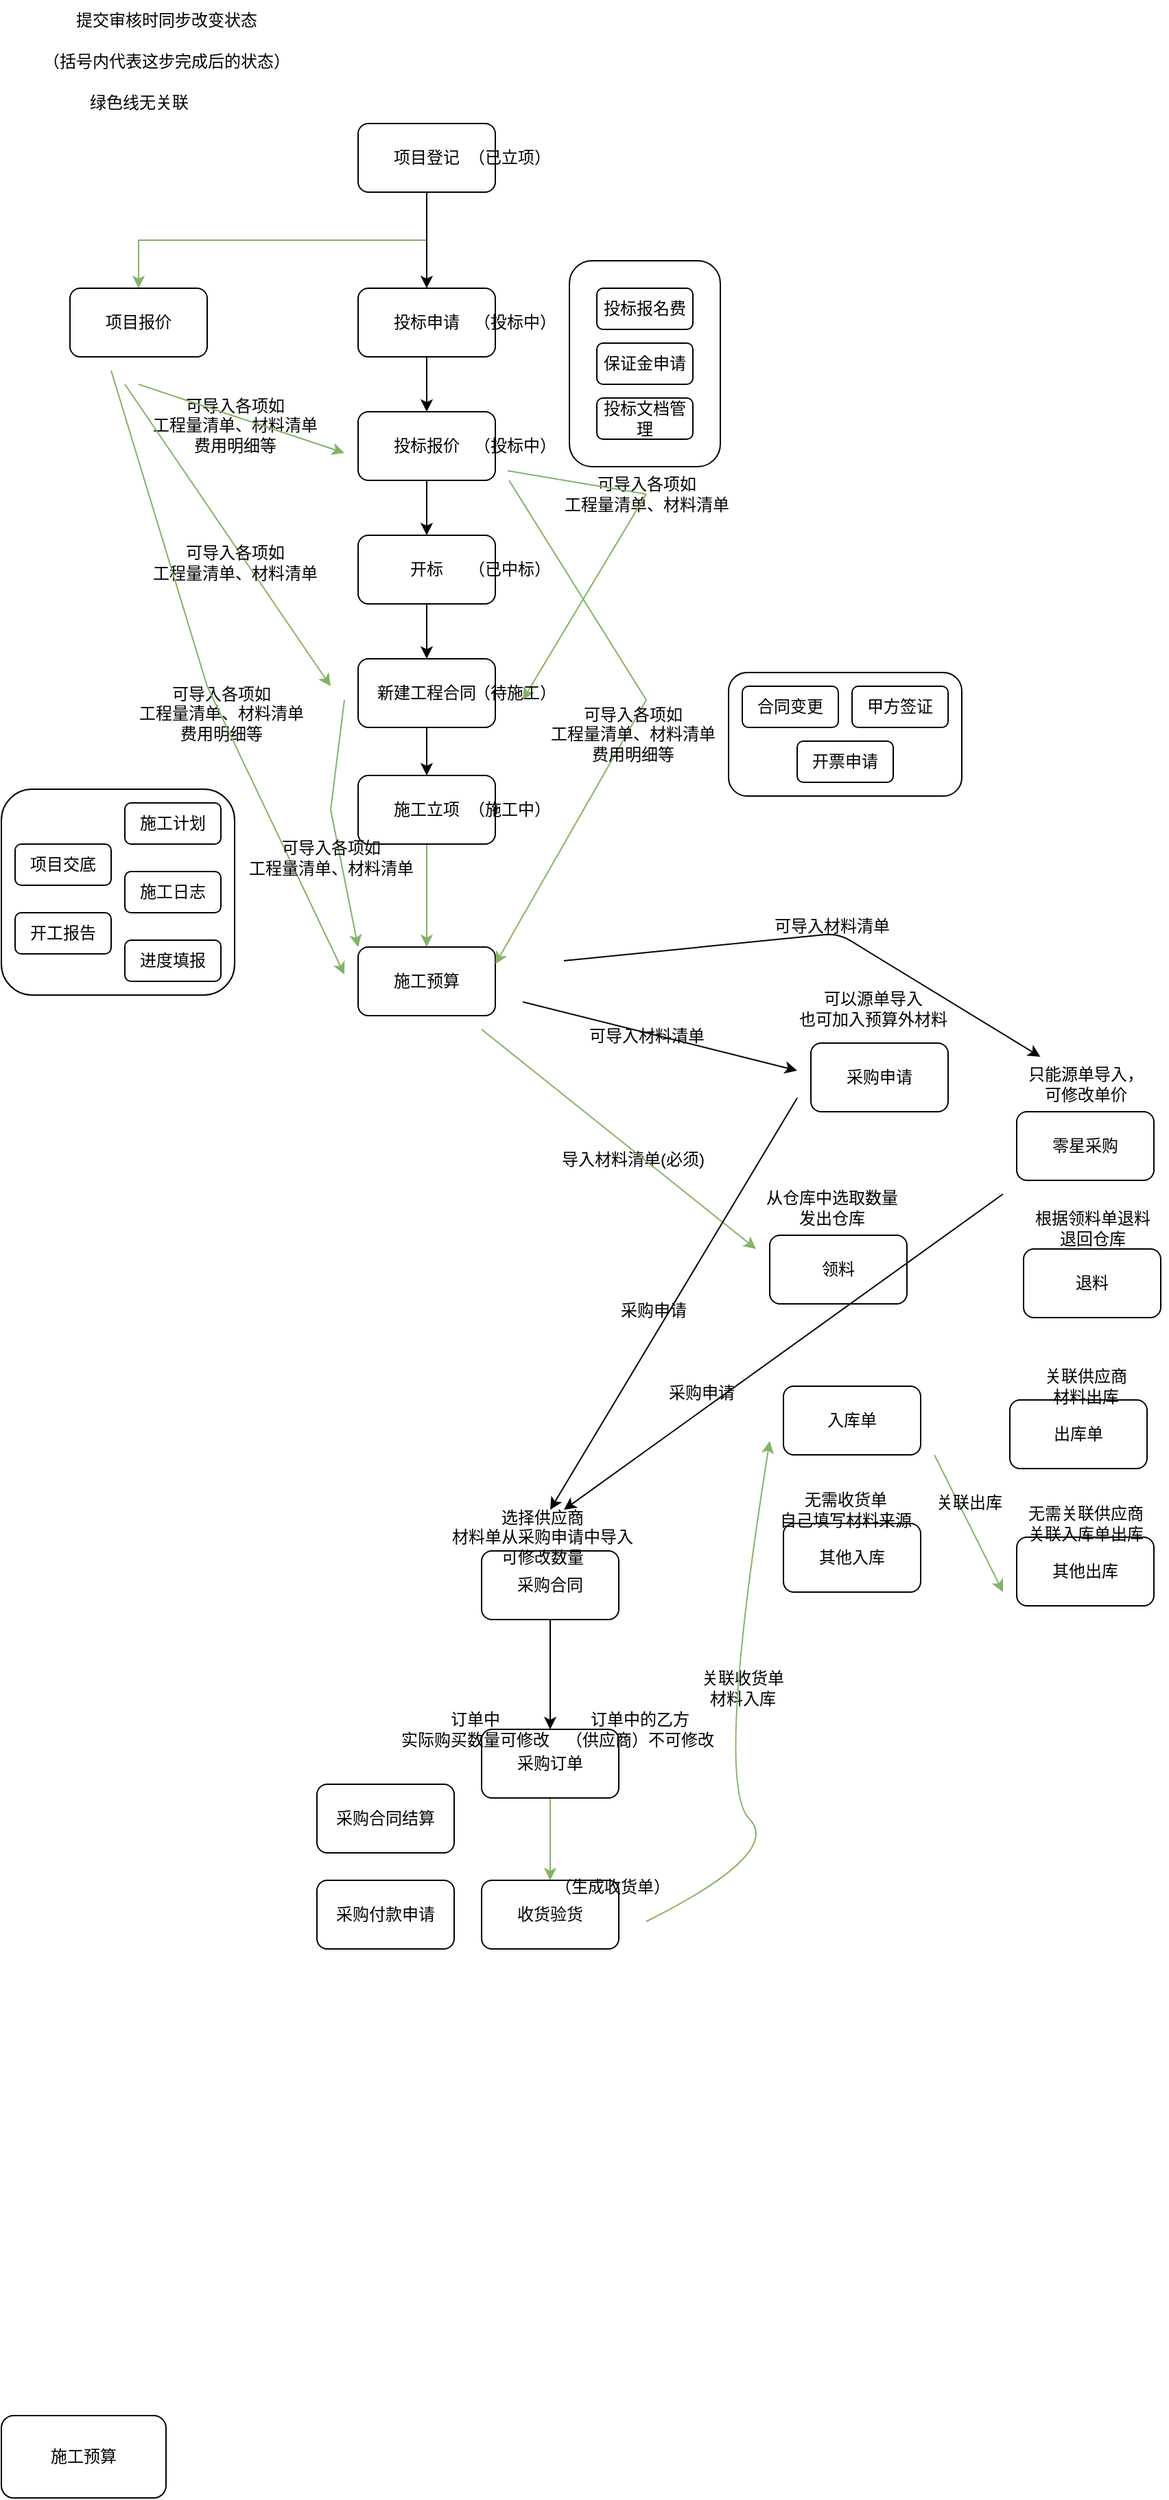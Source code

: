 <mxfile version="21.0.10" type="github">
  <diagram name="第 1 页" id="5OFcyrJHKZd2bGtqm-t-">
    <mxGraphModel dx="1436" dy="874" grid="1" gridSize="10" guides="1" tooltips="1" connect="1" arrows="1" fold="1" page="0" pageScale="1" pageWidth="2339" pageHeight="3300" background="none" math="0" shadow="0">
      <root>
        <mxCell id="0" />
        <mxCell id="1" parent="0" />
        <mxCell id="ODfmBPSqimNJBz5jPGI0-3" style="edgeStyle=orthogonalEdgeStyle;rounded=0;orthogonalLoop=1;jettySize=auto;html=1;exitX=0.5;exitY=1;exitDx=0;exitDy=0;fillColor=#d5e8d4;strokeColor=#82b366;" parent="1" source="ODfmBPSqimNJBz5jPGI0-1" target="ODfmBPSqimNJBz5jPGI0-2" edge="1">
          <mxGeometry relative="1" as="geometry" />
        </mxCell>
        <mxCell id="ODfmBPSqimNJBz5jPGI0-6" style="edgeStyle=orthogonalEdgeStyle;rounded=0;orthogonalLoop=1;jettySize=auto;html=1;" parent="1" source="ODfmBPSqimNJBz5jPGI0-1" target="ODfmBPSqimNJBz5jPGI0-5" edge="1">
          <mxGeometry relative="1" as="geometry" />
        </mxCell>
        <mxCell id="ODfmBPSqimNJBz5jPGI0-1" value="项目登记" style="rounded=1;whiteSpace=wrap;html=1;" parent="1" vertex="1">
          <mxGeometry x="260" y="110" width="100" height="50" as="geometry" />
        </mxCell>
        <mxCell id="ODfmBPSqimNJBz5jPGI0-2" value="项目报价" style="rounded=1;whiteSpace=wrap;html=1;" parent="1" vertex="1">
          <mxGeometry x="50" y="230" width="100" height="50" as="geometry" />
        </mxCell>
        <mxCell id="ODfmBPSqimNJBz5jPGI0-10" style="edgeStyle=orthogonalEdgeStyle;rounded=0;orthogonalLoop=1;jettySize=auto;html=1;entryX=0.5;entryY=0;entryDx=0;entryDy=0;" parent="1" source="ODfmBPSqimNJBz5jPGI0-5" target="ODfmBPSqimNJBz5jPGI0-7" edge="1">
          <mxGeometry relative="1" as="geometry" />
        </mxCell>
        <mxCell id="ODfmBPSqimNJBz5jPGI0-5" value="投标申请" style="rounded=1;whiteSpace=wrap;html=1;" parent="1" vertex="1">
          <mxGeometry x="260" y="230" width="100" height="50" as="geometry" />
        </mxCell>
        <mxCell id="ODfmBPSqimNJBz5jPGI0-12" style="edgeStyle=orthogonalEdgeStyle;rounded=0;orthogonalLoop=1;jettySize=auto;html=1;exitX=0.5;exitY=1;exitDx=0;exitDy=0;entryX=0.5;entryY=0;entryDx=0;entryDy=0;" parent="1" source="ODfmBPSqimNJBz5jPGI0-7" target="ODfmBPSqimNJBz5jPGI0-11" edge="1">
          <mxGeometry relative="1" as="geometry" />
        </mxCell>
        <mxCell id="ODfmBPSqimNJBz5jPGI0-7" value="投标报价" style="rounded=1;whiteSpace=wrap;html=1;" parent="1" vertex="1">
          <mxGeometry x="260" y="320" width="100" height="50" as="geometry" />
        </mxCell>
        <mxCell id="ODfmBPSqimNJBz5jPGI0-9" value="可导入各项如&lt;br&gt;工程量清单、材料清单&lt;br&gt;费用明细等" style="text;html=1;align=center;verticalAlign=middle;resizable=0;points=[];autosize=1;strokeColor=none;fillColor=none;" parent="1" vertex="1">
          <mxGeometry x="100" y="300" width="140" height="60" as="geometry" />
        </mxCell>
        <mxCell id="ODfmBPSqimNJBz5jPGI0-29" style="edgeStyle=orthogonalEdgeStyle;rounded=0;orthogonalLoop=1;jettySize=auto;html=1;exitX=0.5;exitY=1;exitDx=0;exitDy=0;" parent="1" source="ODfmBPSqimNJBz5jPGI0-11" target="ODfmBPSqimNJBz5jPGI0-22" edge="1">
          <mxGeometry relative="1" as="geometry" />
        </mxCell>
        <mxCell id="ODfmBPSqimNJBz5jPGI0-11" value="开标" style="rounded=1;whiteSpace=wrap;html=1;" parent="1" vertex="1">
          <mxGeometry x="260" y="410" width="100" height="50" as="geometry" />
        </mxCell>
        <mxCell id="ODfmBPSqimNJBz5jPGI0-13" value="（已立项）" style="text;html=1;align=center;verticalAlign=middle;resizable=0;points=[];autosize=1;strokeColor=none;fillColor=none;" parent="1" vertex="1">
          <mxGeometry x="330" y="120" width="80" height="30" as="geometry" />
        </mxCell>
        <mxCell id="ODfmBPSqimNJBz5jPGI0-15" value="（投标中）" style="text;html=1;align=center;verticalAlign=middle;resizable=0;points=[];autosize=1;strokeColor=none;fillColor=none;" parent="1" vertex="1">
          <mxGeometry x="334" y="240" width="80" height="30" as="geometry" />
        </mxCell>
        <mxCell id="ODfmBPSqimNJBz5jPGI0-16" value="（投标中）" style="text;html=1;align=center;verticalAlign=middle;resizable=0;points=[];autosize=1;strokeColor=none;fillColor=none;" parent="1" vertex="1">
          <mxGeometry x="334" y="330" width="80" height="30" as="geometry" />
        </mxCell>
        <mxCell id="ODfmBPSqimNJBz5jPGI0-17" value="提交审核时同步改变状态" style="text;html=1;align=center;verticalAlign=middle;resizable=0;points=[];autosize=1;strokeColor=none;fillColor=none;" parent="1" vertex="1">
          <mxGeometry x="40" y="20" width="160" height="30" as="geometry" />
        </mxCell>
        <mxCell id="ODfmBPSqimNJBz5jPGI0-18" value="" style="endArrow=classic;html=1;rounded=0;fillColor=#d5e8d4;strokeColor=#82b366;" parent="1" edge="1">
          <mxGeometry width="50" height="50" relative="1" as="geometry">
            <mxPoint x="100" y="300" as="sourcePoint" />
            <mxPoint x="250" y="350" as="targetPoint" />
          </mxGeometry>
        </mxCell>
        <mxCell id="ODfmBPSqimNJBz5jPGI0-19" value="（已中标）" style="text;html=1;align=center;verticalAlign=middle;resizable=0;points=[];autosize=1;strokeColor=none;fillColor=none;" parent="1" vertex="1">
          <mxGeometry x="330" y="420" width="80" height="30" as="geometry" />
        </mxCell>
        <mxCell id="ODfmBPSqimNJBz5jPGI0-20" value="（括号内代表这步完成后的状态）" style="text;html=1;align=center;verticalAlign=middle;resizable=0;points=[];autosize=1;strokeColor=none;fillColor=none;" parent="1" vertex="1">
          <mxGeometry x="20" y="50" width="200" height="30" as="geometry" />
        </mxCell>
        <mxCell id="ODfmBPSqimNJBz5jPGI0-21" value="绿色线无关联" style="text;html=1;align=center;verticalAlign=middle;resizable=0;points=[];autosize=1;strokeColor=none;fillColor=none;" parent="1" vertex="1">
          <mxGeometry x="50" y="80" width="100" height="30" as="geometry" />
        </mxCell>
        <mxCell id="ODfmBPSqimNJBz5jPGI0-35" style="edgeStyle=orthogonalEdgeStyle;rounded=0;orthogonalLoop=1;jettySize=auto;html=1;exitX=0.5;exitY=1;exitDx=0;exitDy=0;entryX=0.5;entryY=0;entryDx=0;entryDy=0;" parent="1" source="ODfmBPSqimNJBz5jPGI0-22" target="ODfmBPSqimNJBz5jPGI0-34" edge="1">
          <mxGeometry relative="1" as="geometry" />
        </mxCell>
        <mxCell id="ODfmBPSqimNJBz5jPGI0-22" value="新建工程合同" style="rounded=1;whiteSpace=wrap;html=1;" parent="1" vertex="1">
          <mxGeometry x="260" y="500" width="100" height="50" as="geometry" />
        </mxCell>
        <mxCell id="ODfmBPSqimNJBz5jPGI0-23" value="" style="endArrow=classic;html=1;rounded=0;fillColor=#d5e8d4;strokeColor=#82b366;" parent="1" edge="1">
          <mxGeometry width="50" height="50" relative="1" as="geometry">
            <mxPoint x="90" y="300" as="sourcePoint" />
            <mxPoint x="240" y="520" as="targetPoint" />
          </mxGeometry>
        </mxCell>
        <mxCell id="ODfmBPSqimNJBz5jPGI0-27" value="可导入各项如&lt;br&gt;工程量清单、材料清单" style="text;html=1;align=center;verticalAlign=middle;resizable=0;points=[];autosize=1;strokeColor=none;fillColor=none;" parent="1" vertex="1">
          <mxGeometry x="400" y="360" width="140" height="40" as="geometry" />
        </mxCell>
        <mxCell id="ODfmBPSqimNJBz5jPGI0-28" value="" style="endArrow=classic;html=1;rounded=0;fillColor=#d5e8d4;strokeColor=#82b366;" parent="1" edge="1">
          <mxGeometry width="50" height="50" relative="1" as="geometry">
            <mxPoint x="470" y="380" as="sourcePoint" />
            <mxPoint x="380" y="530" as="targetPoint" />
          </mxGeometry>
        </mxCell>
        <mxCell id="ODfmBPSqimNJBz5jPGI0-30" value="可导入各项如&lt;br&gt;工程量清单、材料清单" style="text;html=1;align=center;verticalAlign=middle;resizable=0;points=[];autosize=1;strokeColor=none;fillColor=none;" parent="1" vertex="1">
          <mxGeometry x="100" y="410" width="140" height="40" as="geometry" />
        </mxCell>
        <mxCell id="ODfmBPSqimNJBz5jPGI0-31" value="" style="endArrow=none;html=1;rounded=0;exitX=0.438;exitY=1.1;exitDx=0;exitDy=0;exitPerimeter=0;fillColor=#d5e8d4;strokeColor=#82b366;" parent="1" source="ODfmBPSqimNJBz5jPGI0-16" edge="1">
          <mxGeometry width="50" height="50" relative="1" as="geometry">
            <mxPoint x="390" y="500" as="sourcePoint" />
            <mxPoint x="470" y="380" as="targetPoint" />
          </mxGeometry>
        </mxCell>
        <mxCell id="ODfmBPSqimNJBz5jPGI0-33" value="（待施工）" style="text;html=1;align=center;verticalAlign=middle;resizable=0;points=[];autosize=1;strokeColor=none;fillColor=none;" parent="1" vertex="1">
          <mxGeometry x="334" y="510" width="80" height="30" as="geometry" />
        </mxCell>
        <mxCell id="ODfmBPSqimNJBz5jPGI0-49" style="edgeStyle=orthogonalEdgeStyle;rounded=0;orthogonalLoop=1;jettySize=auto;html=1;entryX=0.5;entryY=0;entryDx=0;entryDy=0;fillColor=#d5e8d4;strokeColor=#82b366;" parent="1" source="ODfmBPSqimNJBz5jPGI0-34" target="ODfmBPSqimNJBz5jPGI0-47" edge="1">
          <mxGeometry relative="1" as="geometry" />
        </mxCell>
        <mxCell id="ODfmBPSqimNJBz5jPGI0-34" value="施工立项" style="rounded=1;whiteSpace=wrap;html=1;" parent="1" vertex="1">
          <mxGeometry x="260" y="585" width="100" height="50" as="geometry" />
        </mxCell>
        <mxCell id="ODfmBPSqimNJBz5jPGI0-36" value="（施工中）" style="text;html=1;align=center;verticalAlign=middle;resizable=0;points=[];autosize=1;strokeColor=none;fillColor=none;" parent="1" vertex="1">
          <mxGeometry x="330" y="595" width="80" height="30" as="geometry" />
        </mxCell>
        <mxCell id="ODfmBPSqimNJBz5jPGI0-43" value="采购申请" style="rounded=1;whiteSpace=wrap;html=1;" parent="1" vertex="1">
          <mxGeometry x="590" y="780" width="100" height="50" as="geometry" />
        </mxCell>
        <mxCell id="ODfmBPSqimNJBz5jPGI0-47" value="施工预算" style="rounded=1;whiteSpace=wrap;html=1;" parent="1" vertex="1">
          <mxGeometry x="260" y="710" width="100" height="50" as="geometry" />
        </mxCell>
        <mxCell id="ODfmBPSqimNJBz5jPGI0-50" value="可导入各项如&lt;br&gt;工程量清单、材料清单&lt;br&gt;费用明细等" style="text;html=1;align=center;verticalAlign=middle;resizable=0;points=[];autosize=1;strokeColor=none;fillColor=none;" parent="1" vertex="1">
          <mxGeometry x="90" y="510" width="140" height="60" as="geometry" />
        </mxCell>
        <mxCell id="ODfmBPSqimNJBz5jPGI0-51" value="" style="endArrow=classic;html=1;rounded=0;fillColor=#d5e8d4;strokeColor=#82b366;" parent="1" edge="1">
          <mxGeometry width="50" height="50" relative="1" as="geometry">
            <mxPoint x="80" y="290" as="sourcePoint" />
            <mxPoint x="250" y="730" as="targetPoint" />
            <Array as="points">
              <mxPoint x="150" y="520" />
            </Array>
          </mxGeometry>
        </mxCell>
        <mxCell id="ODfmBPSqimNJBz5jPGI0-52" value="" style="endArrow=classic;html=1;rounded=0;fillColor=#d5e8d4;strokeColor=#82b366;entryX=1;entryY=0.25;entryDx=0;entryDy=0;" parent="1" target="ODfmBPSqimNJBz5jPGI0-47" edge="1">
          <mxGeometry width="50" height="50" relative="1" as="geometry">
            <mxPoint x="370" y="370" as="sourcePoint" />
            <mxPoint x="370" y="700" as="targetPoint" />
            <Array as="points">
              <mxPoint x="470" y="530" />
            </Array>
          </mxGeometry>
        </mxCell>
        <mxCell id="ODfmBPSqimNJBz5jPGI0-53" value="可导入各项如&lt;br&gt;工程量清单、材料清单&lt;br&gt;费用明细等" style="text;html=1;align=center;verticalAlign=middle;resizable=0;points=[];autosize=1;strokeColor=none;fillColor=none;" parent="1" vertex="1">
          <mxGeometry x="390" y="525" width="140" height="60" as="geometry" />
        </mxCell>
        <mxCell id="ODfmBPSqimNJBz5jPGI0-58" value="" style="endArrow=none;html=1;rounded=0;fillColor=#d5e8d4;strokeColor=#82b366;exitX=0;exitY=0;exitDx=0;exitDy=0;endFill=0;startArrow=classic;startFill=1;" parent="1" source="ODfmBPSqimNJBz5jPGI0-47" edge="1">
          <mxGeometry width="50" height="50" relative="1" as="geometry">
            <mxPoint x="250" y="670" as="sourcePoint" />
            <mxPoint x="250" y="530" as="targetPoint" />
            <Array as="points">
              <mxPoint x="240" y="610" />
            </Array>
          </mxGeometry>
        </mxCell>
        <mxCell id="ODfmBPSqimNJBz5jPGI0-59" value="可导入各项如&lt;br&gt;工程量清单、材料清单" style="text;html=1;align=center;verticalAlign=middle;resizable=0;points=[];autosize=1;strokeColor=none;fillColor=none;" parent="1" vertex="1">
          <mxGeometry x="170" y="625" width="140" height="40" as="geometry" />
        </mxCell>
        <mxCell id="ODfmBPSqimNJBz5jPGI0-65" value="" style="endArrow=classic;html=1;rounded=0;" parent="1" edge="1">
          <mxGeometry width="50" height="50" relative="1" as="geometry">
            <mxPoint x="380" y="750" as="sourcePoint" />
            <mxPoint x="580" y="800" as="targetPoint" />
          </mxGeometry>
        </mxCell>
        <mxCell id="ODfmBPSqimNJBz5jPGI0-66" value="可导入材料清单&lt;br&gt;" style="text;html=1;align=center;verticalAlign=middle;resizable=0;points=[];autosize=1;strokeColor=none;fillColor=none;" parent="1" vertex="1">
          <mxGeometry x="415" y="760" width="110" height="30" as="geometry" />
        </mxCell>
        <mxCell id="ODfmBPSqimNJBz5jPGI0-70" value="零星采购" style="rounded=1;whiteSpace=wrap;html=1;" parent="1" vertex="1">
          <mxGeometry x="740" y="830" width="100" height="50" as="geometry" />
        </mxCell>
        <mxCell id="ODfmBPSqimNJBz5jPGI0-73" value="" style="rounded=1;whiteSpace=wrap;html=1;" parent="1" vertex="1">
          <mxGeometry y="595" width="170" height="150" as="geometry" />
        </mxCell>
        <mxCell id="ODfmBPSqimNJBz5jPGI0-74" value="项目交底" style="rounded=1;whiteSpace=wrap;html=1;" parent="1" vertex="1">
          <mxGeometry x="10" y="635" width="70" height="30" as="geometry" />
        </mxCell>
        <mxCell id="ODfmBPSqimNJBz5jPGI0-75" value="开工报告" style="rounded=1;whiteSpace=wrap;html=1;" parent="1" vertex="1">
          <mxGeometry x="10" y="685" width="70" height="30" as="geometry" />
        </mxCell>
        <mxCell id="ODfmBPSqimNJBz5jPGI0-76" value="施工计划" style="rounded=1;whiteSpace=wrap;html=1;" parent="1" vertex="1">
          <mxGeometry x="90" y="605" width="70" height="30" as="geometry" />
        </mxCell>
        <mxCell id="ODfmBPSqimNJBz5jPGI0-77" value="施工日志" style="rounded=1;whiteSpace=wrap;html=1;" parent="1" vertex="1">
          <mxGeometry x="90" y="655" width="70" height="30" as="geometry" />
        </mxCell>
        <mxCell id="ODfmBPSqimNJBz5jPGI0-78" value="进度填报" style="rounded=1;whiteSpace=wrap;html=1;" parent="1" vertex="1">
          <mxGeometry x="90" y="705" width="70" height="30" as="geometry" />
        </mxCell>
        <mxCell id="ODfmBPSqimNJBz5jPGI0-79" value="可以源单导入&lt;br&gt;也可加入预算外材料" style="text;html=1;align=center;verticalAlign=middle;resizable=0;points=[];autosize=1;strokeColor=none;fillColor=none;" parent="1" vertex="1">
          <mxGeometry x="570" y="735" width="130" height="40" as="geometry" />
        </mxCell>
        <mxCell id="ODfmBPSqimNJBz5jPGI0-81" value="只能源单导入，&lt;br&gt;可修改单价" style="text;html=1;align=center;verticalAlign=middle;resizable=0;points=[];autosize=1;strokeColor=none;fillColor=none;" parent="1" vertex="1">
          <mxGeometry x="735" y="790" width="110" height="40" as="geometry" />
        </mxCell>
        <mxCell id="ODfmBPSqimNJBz5jPGI0-83" value="领料" style="rounded=1;whiteSpace=wrap;html=1;" parent="1" vertex="1">
          <mxGeometry x="560" y="920" width="100" height="50" as="geometry" />
        </mxCell>
        <mxCell id="ODfmBPSqimNJBz5jPGI0-84" value="退料" style="rounded=1;whiteSpace=wrap;html=1;" parent="1" vertex="1">
          <mxGeometry x="745" y="930" width="100" height="50" as="geometry" />
        </mxCell>
        <mxCell id="ODfmBPSqimNJBz5jPGI0-86" value="导入材料清单(必须)" style="text;html=1;align=center;verticalAlign=middle;resizable=0;points=[];autosize=1;strokeColor=none;fillColor=none;" parent="1" vertex="1">
          <mxGeometry x="395" y="850" width="130" height="30" as="geometry" />
        </mxCell>
        <mxCell id="ODfmBPSqimNJBz5jPGI0-87" value="" style="endArrow=classic;html=1;rounded=0;fillColor=#d5e8d4;strokeColor=#82b366;" parent="1" edge="1">
          <mxGeometry width="50" height="50" relative="1" as="geometry">
            <mxPoint x="350" y="770" as="sourcePoint" />
            <mxPoint x="550" y="930" as="targetPoint" />
          </mxGeometry>
        </mxCell>
        <mxCell id="ODfmBPSqimNJBz5jPGI0-88" value="从仓库中选取数量&lt;br&gt;发出仓库" style="text;html=1;align=center;verticalAlign=middle;resizable=0;points=[];autosize=1;strokeColor=none;fillColor=none;" parent="1" vertex="1">
          <mxGeometry x="545" y="880" width="120" height="40" as="geometry" />
        </mxCell>
        <mxCell id="ODfmBPSqimNJBz5jPGI0-89" value="" style="rounded=1;whiteSpace=wrap;html=1;" parent="1" vertex="1">
          <mxGeometry x="414" y="210" width="110" height="150" as="geometry" />
        </mxCell>
        <mxCell id="ODfmBPSqimNJBz5jPGI0-92" value="投标报名费" style="rounded=1;whiteSpace=wrap;html=1;" parent="1" vertex="1">
          <mxGeometry x="434" y="230" width="70" height="30" as="geometry" />
        </mxCell>
        <mxCell id="ODfmBPSqimNJBz5jPGI0-93" value="保证金申请" style="rounded=1;whiteSpace=wrap;html=1;" parent="1" vertex="1">
          <mxGeometry x="434" y="270" width="70" height="30" as="geometry" />
        </mxCell>
        <mxCell id="ODfmBPSqimNJBz5jPGI0-94" value="投标文档管理" style="rounded=1;whiteSpace=wrap;html=1;" parent="1" vertex="1">
          <mxGeometry x="434" y="310" width="70" height="30" as="geometry" />
        </mxCell>
        <mxCell id="ODfmBPSqimNJBz5jPGI0-99" value="" style="rounded=1;whiteSpace=wrap;html=1;" parent="1" vertex="1">
          <mxGeometry x="530" y="510" width="170" height="90" as="geometry" />
        </mxCell>
        <mxCell id="ODfmBPSqimNJBz5jPGI0-100" value="甲方签证" style="rounded=1;whiteSpace=wrap;html=1;" parent="1" vertex="1">
          <mxGeometry x="620" y="520" width="70" height="30" as="geometry" />
        </mxCell>
        <mxCell id="ODfmBPSqimNJBz5jPGI0-101" value="合同变更" style="rounded=1;whiteSpace=wrap;html=1;" parent="1" vertex="1">
          <mxGeometry x="540" y="520" width="70" height="30" as="geometry" />
        </mxCell>
        <mxCell id="ODfmBPSqimNJBz5jPGI0-105" value="根据领料单退料&lt;br&gt;退回仓库" style="text;html=1;align=center;verticalAlign=middle;resizable=0;points=[];autosize=1;strokeColor=none;fillColor=none;" parent="1" vertex="1">
          <mxGeometry x="740" y="895" width="110" height="40" as="geometry" />
        </mxCell>
        <mxCell id="ODfmBPSqimNJBz5jPGI0-106" value="开票申请" style="rounded=1;whiteSpace=wrap;html=1;" parent="1" vertex="1">
          <mxGeometry x="580" y="560" width="70" height="30" as="geometry" />
        </mxCell>
        <mxCell id="YhHksgYVdr4yMq0VF5Q3-2" value="" style="endArrow=classic;html=1;rounded=1;" edge="1" parent="1" target="ODfmBPSqimNJBz5jPGI0-81">
          <mxGeometry width="50" height="50" relative="1" as="geometry">
            <mxPoint x="410" y="720" as="sourcePoint" />
            <mxPoint x="460" y="670" as="targetPoint" />
            <Array as="points">
              <mxPoint x="610" y="700" />
            </Array>
          </mxGeometry>
        </mxCell>
        <mxCell id="YhHksgYVdr4yMq0VF5Q3-3" value="可导入材料清单&lt;br&gt;" style="text;html=1;align=center;verticalAlign=middle;resizable=0;points=[];autosize=1;strokeColor=none;fillColor=none;" vertex="1" parent="1">
          <mxGeometry x="550" y="680" width="110" height="30" as="geometry" />
        </mxCell>
        <mxCell id="YhHksgYVdr4yMq0VF5Q3-5" value="入库单" style="rounded=1;whiteSpace=wrap;html=1;" vertex="1" parent="1">
          <mxGeometry x="570" y="1030" width="100" height="50" as="geometry" />
        </mxCell>
        <mxCell id="YhHksgYVdr4yMq0VF5Q3-6" value="出库单" style="rounded=1;whiteSpace=wrap;html=1;" vertex="1" parent="1">
          <mxGeometry x="735" y="1040" width="100" height="50" as="geometry" />
        </mxCell>
        <mxCell id="YhHksgYVdr4yMq0VF5Q3-7" value="关联收货单&lt;br&gt;材料入库" style="text;html=1;align=center;verticalAlign=middle;resizable=0;points=[];autosize=1;strokeColor=none;fillColor=none;" vertex="1" parent="1">
          <mxGeometry x="500" y="1230" width="80" height="40" as="geometry" />
        </mxCell>
        <mxCell id="YhHksgYVdr4yMq0VF5Q3-8" value="关联供应商&lt;br&gt;材料出库" style="text;html=1;align=center;verticalAlign=middle;resizable=0;points=[];autosize=1;strokeColor=none;fillColor=none;" vertex="1" parent="1">
          <mxGeometry x="750" y="1010" width="80" height="40" as="geometry" />
        </mxCell>
        <mxCell id="YhHksgYVdr4yMq0VF5Q3-9" value="其他入库" style="rounded=1;whiteSpace=wrap;html=1;" vertex="1" parent="1">
          <mxGeometry x="570" y="1130" width="100" height="50" as="geometry" />
        </mxCell>
        <mxCell id="YhHksgYVdr4yMq0VF5Q3-10" value="无需收货单&lt;br&gt;自己填写材料来源" style="text;html=1;align=center;verticalAlign=middle;resizable=0;points=[];autosize=1;strokeColor=none;fillColor=none;" vertex="1" parent="1">
          <mxGeometry x="555" y="1100" width="120" height="40" as="geometry" />
        </mxCell>
        <mxCell id="YhHksgYVdr4yMq0VF5Q3-11" value="其他出库" style="rounded=1;whiteSpace=wrap;html=1;" vertex="1" parent="1">
          <mxGeometry x="740" y="1140" width="100" height="50" as="geometry" />
        </mxCell>
        <mxCell id="YhHksgYVdr4yMq0VF5Q3-12" value="无需关联供应商&lt;br&gt;关联入库单出库" style="text;html=1;align=center;verticalAlign=middle;resizable=0;points=[];autosize=1;strokeColor=none;fillColor=none;" vertex="1" parent="1">
          <mxGeometry x="735" y="1110" width="110" height="40" as="geometry" />
        </mxCell>
        <mxCell id="YhHksgYVdr4yMq0VF5Q3-13" value="" style="endArrow=classic;html=1;rounded=0;" edge="1" parent="1">
          <mxGeometry width="50" height="50" relative="1" as="geometry">
            <mxPoint x="580" y="820" as="sourcePoint" />
            <mxPoint x="400" y="1120" as="targetPoint" />
          </mxGeometry>
        </mxCell>
        <mxCell id="YhHksgYVdr4yMq0VF5Q3-14" value="" style="endArrow=classic;html=1;rounded=0;" edge="1" parent="1">
          <mxGeometry width="50" height="50" relative="1" as="geometry">
            <mxPoint x="730" y="890" as="sourcePoint" />
            <mxPoint x="410" y="1120" as="targetPoint" />
          </mxGeometry>
        </mxCell>
        <mxCell id="YhHksgYVdr4yMq0VF5Q3-24" style="edgeStyle=orthogonalEdgeStyle;rounded=0;orthogonalLoop=1;jettySize=auto;html=1;exitX=0.5;exitY=1;exitDx=0;exitDy=0;" edge="1" parent="1" source="YhHksgYVdr4yMq0VF5Q3-15" target="YhHksgYVdr4yMq0VF5Q3-16">
          <mxGeometry relative="1" as="geometry" />
        </mxCell>
        <mxCell id="YhHksgYVdr4yMq0VF5Q3-15" value="采购合同" style="rounded=1;whiteSpace=wrap;html=1;" vertex="1" parent="1">
          <mxGeometry x="350" y="1150" width="100" height="50" as="geometry" />
        </mxCell>
        <mxCell id="YhHksgYVdr4yMq0VF5Q3-29" style="edgeStyle=orthogonalEdgeStyle;rounded=0;orthogonalLoop=1;jettySize=auto;html=1;exitX=0.5;exitY=1;exitDx=0;exitDy=0;fillColor=#d5e8d4;gradientColor=#97d077;strokeColor=#82b366;" edge="1" parent="1" source="YhHksgYVdr4yMq0VF5Q3-16" target="YhHksgYVdr4yMq0VF5Q3-26">
          <mxGeometry relative="1" as="geometry" />
        </mxCell>
        <mxCell id="YhHksgYVdr4yMq0VF5Q3-16" value="采购订单" style="rounded=1;whiteSpace=wrap;html=1;" vertex="1" parent="1">
          <mxGeometry x="350" y="1280" width="100" height="50" as="geometry" />
        </mxCell>
        <mxCell id="YhHksgYVdr4yMq0VF5Q3-18" value="采购申请" style="text;html=1;align=center;verticalAlign=middle;resizable=0;points=[];autosize=1;strokeColor=none;fillColor=none;" vertex="1" parent="1">
          <mxGeometry x="440" y="960" width="70" height="30" as="geometry" />
        </mxCell>
        <mxCell id="YhHksgYVdr4yMq0VF5Q3-19" value="采购申请" style="text;html=1;align=center;verticalAlign=middle;resizable=0;points=[];autosize=1;strokeColor=none;fillColor=none;" vertex="1" parent="1">
          <mxGeometry x="475" y="1020" width="70" height="30" as="geometry" />
        </mxCell>
        <mxCell id="YhHksgYVdr4yMq0VF5Q3-21" value="选择供应商&lt;br&gt;材料单从采购申请中导入&lt;br&gt;可修改数量" style="text;html=1;align=center;verticalAlign=middle;resizable=0;points=[];autosize=1;strokeColor=none;fillColor=none;" vertex="1" parent="1">
          <mxGeometry x="314" y="1110" width="160" height="60" as="geometry" />
        </mxCell>
        <mxCell id="YhHksgYVdr4yMq0VF5Q3-22" value="订单中的乙方&lt;br&gt;（供应商）不可修改" style="text;html=1;align=center;verticalAlign=middle;resizable=0;points=[];autosize=1;strokeColor=none;fillColor=none;" vertex="1" parent="1">
          <mxGeometry x="400" y="1260" width="130" height="40" as="geometry" />
        </mxCell>
        <mxCell id="YhHksgYVdr4yMq0VF5Q3-25" value="订单中&lt;br&gt;实际购买数量可修改" style="text;html=1;align=center;verticalAlign=middle;resizable=0;points=[];autosize=1;strokeColor=none;fillColor=none;" vertex="1" parent="1">
          <mxGeometry x="280" y="1260" width="130" height="40" as="geometry" />
        </mxCell>
        <mxCell id="YhHksgYVdr4yMq0VF5Q3-26" value="收货验货" style="rounded=1;whiteSpace=wrap;html=1;" vertex="1" parent="1">
          <mxGeometry x="350" y="1390" width="100" height="50" as="geometry" />
        </mxCell>
        <mxCell id="YhHksgYVdr4yMq0VF5Q3-27" value="采购付款申请" style="rounded=1;whiteSpace=wrap;html=1;" vertex="1" parent="1">
          <mxGeometry x="230" y="1390" width="100" height="50" as="geometry" />
        </mxCell>
        <mxCell id="YhHksgYVdr4yMq0VF5Q3-30" value="（生成收货单）" style="text;html=1;align=center;verticalAlign=middle;resizable=0;points=[];autosize=1;strokeColor=none;fillColor=none;" vertex="1" parent="1">
          <mxGeometry x="390" y="1380" width="110" height="30" as="geometry" />
        </mxCell>
        <mxCell id="YhHksgYVdr4yMq0VF5Q3-31" value="" style="curved=1;endArrow=classic;html=1;rounded=0;fillColor=#d5e8d4;gradientColor=#97d077;strokeColor=#82b366;" edge="1" parent="1">
          <mxGeometry width="50" height="50" relative="1" as="geometry">
            <mxPoint x="470" y="1420" as="sourcePoint" />
            <mxPoint x="560" y="1070" as="targetPoint" />
            <Array as="points">
              <mxPoint x="570" y="1370" />
              <mxPoint x="520" y="1320" />
            </Array>
          </mxGeometry>
        </mxCell>
        <mxCell id="YhHksgYVdr4yMq0VF5Q3-32" value="采购合同结算" style="rounded=1;whiteSpace=wrap;html=1;" vertex="1" parent="1">
          <mxGeometry x="230" y="1320" width="100" height="50" as="geometry" />
        </mxCell>
        <mxCell id="YhHksgYVdr4yMq0VF5Q3-33" value="施工预算" style="rounded=1;whiteSpace=wrap;html=1;" vertex="1" parent="1">
          <mxGeometry y="1780" width="120" height="60" as="geometry" />
        </mxCell>
        <mxCell id="YhHksgYVdr4yMq0VF5Q3-34" value="" style="endArrow=classic;html=1;rounded=0;fillColor=#d5e8d4;gradientColor=#97d077;strokeColor=#82b366;" edge="1" parent="1">
          <mxGeometry width="50" height="50" relative="1" as="geometry">
            <mxPoint x="680" y="1080" as="sourcePoint" />
            <mxPoint x="730" y="1180" as="targetPoint" />
          </mxGeometry>
        </mxCell>
        <mxCell id="YhHksgYVdr4yMq0VF5Q3-35" value="关联出库" style="text;html=1;align=center;verticalAlign=middle;resizable=0;points=[];autosize=1;strokeColor=none;fillColor=none;" vertex="1" parent="1">
          <mxGeometry x="670" y="1100" width="70" height="30" as="geometry" />
        </mxCell>
      </root>
    </mxGraphModel>
  </diagram>
</mxfile>
